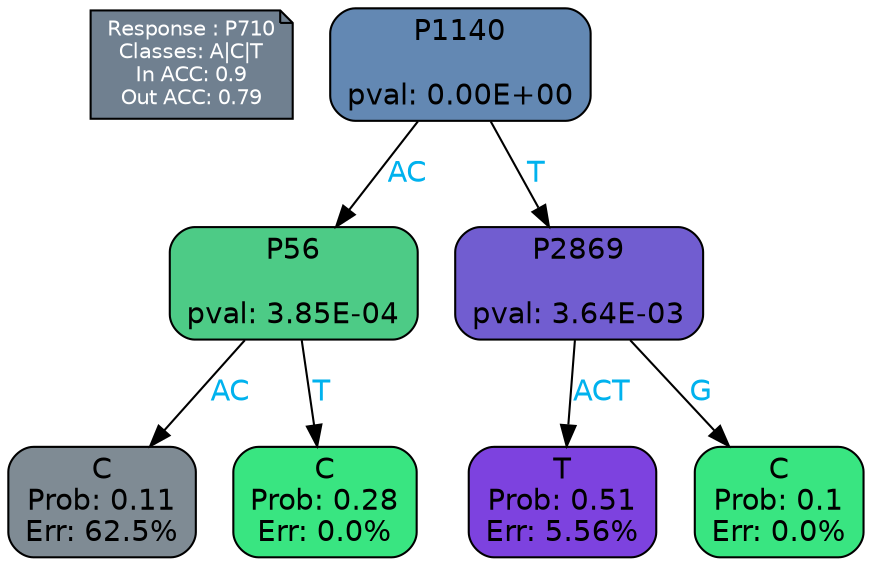 digraph Tree {
node [shape=box, style="filled, rounded", color="black", fontname=helvetica] ;
graph [ranksep=equally, splines=polylines, bgcolor=transparent, dpi=600] ;
edge [fontname=helvetica] ;
LEGEND [label="Response : P710
Classes: A|C|T
In ACC: 0.9
Out ACC: 0.79
",shape=note,align=left,style=filled,fillcolor="slategray",fontcolor="white",fontsize=10];1 [label="P1140

pval: 0.00E+00", fillcolor="#6388b3"] ;
2 [label="P56

pval: 3.85E-04", fillcolor="#4dcb86"] ;
3 [label="C
Prob: 0.11
Err: 62.5%", fillcolor="#7f8b94"] ;
4 [label="C
Prob: 0.28
Err: 0.0%", fillcolor="#39e581"] ;
5 [label="P2869

pval: 3.64E-03", fillcolor="#715dd0"] ;
6 [label="T
Prob: 0.51
Err: 5.56%", fillcolor="#7d42df"] ;
7 [label="C
Prob: 0.1
Err: 0.0%", fillcolor="#39e581"] ;
1 -> 2 [label="AC",fontcolor=deepskyblue2] ;
1 -> 5 [label="T",fontcolor=deepskyblue2] ;
2 -> 3 [label="AC",fontcolor=deepskyblue2] ;
2 -> 4 [label="T",fontcolor=deepskyblue2] ;
5 -> 6 [label="ACT",fontcolor=deepskyblue2] ;
5 -> 7 [label="G",fontcolor=deepskyblue2] ;
{rank = same; 3;4;6;7;}{rank = same; LEGEND;1;}}